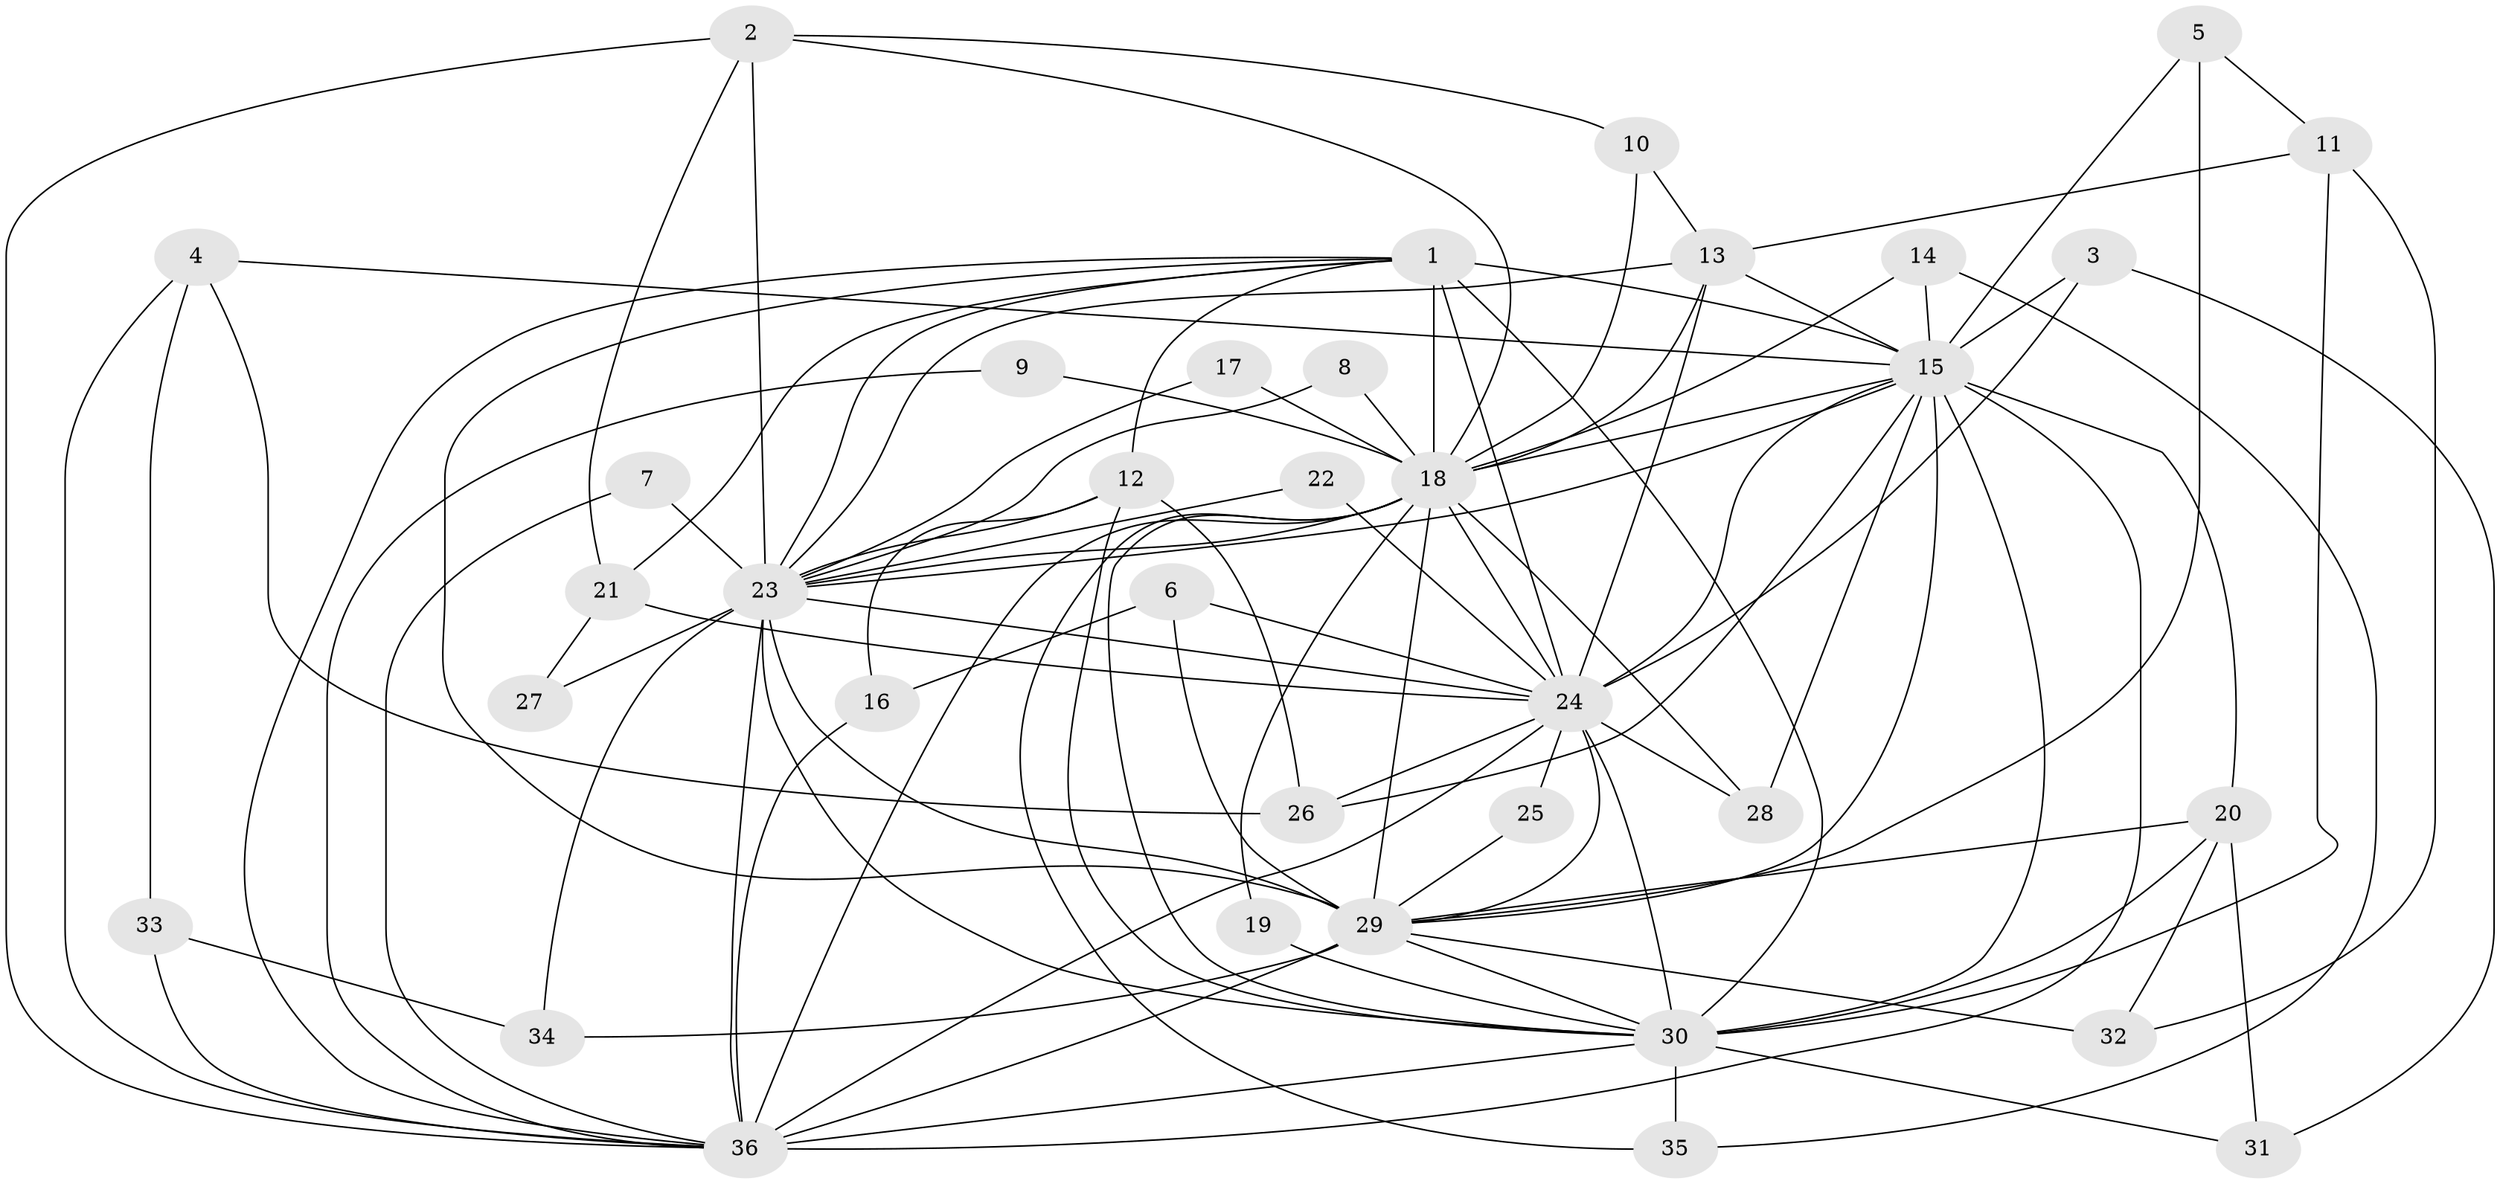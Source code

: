 // original degree distribution, {21: 0.013888888888888888, 18: 0.027777777777777776, 17: 0.013888888888888888, 11: 0.027777777777777776, 16: 0.013888888888888888, 24: 0.013888888888888888, 20: 0.013888888888888888, 19: 0.013888888888888888, 5: 0.027777777777777776, 2: 0.5138888888888888, 3: 0.20833333333333334, 4: 0.09722222222222222, 6: 0.013888888888888888}
// Generated by graph-tools (version 1.1) at 2025/01/03/09/25 03:01:24]
// undirected, 36 vertices, 100 edges
graph export_dot {
graph [start="1"]
  node [color=gray90,style=filled];
  1;
  2;
  3;
  4;
  5;
  6;
  7;
  8;
  9;
  10;
  11;
  12;
  13;
  14;
  15;
  16;
  17;
  18;
  19;
  20;
  21;
  22;
  23;
  24;
  25;
  26;
  27;
  28;
  29;
  30;
  31;
  32;
  33;
  34;
  35;
  36;
  1 -- 12 [weight=1.0];
  1 -- 15 [weight=4.0];
  1 -- 18 [weight=5.0];
  1 -- 21 [weight=1.0];
  1 -- 23 [weight=4.0];
  1 -- 24 [weight=3.0];
  1 -- 29 [weight=2.0];
  1 -- 30 [weight=3.0];
  1 -- 36 [weight=2.0];
  2 -- 10 [weight=1.0];
  2 -- 18 [weight=1.0];
  2 -- 21 [weight=1.0];
  2 -- 23 [weight=1.0];
  2 -- 36 [weight=1.0];
  3 -- 15 [weight=1.0];
  3 -- 24 [weight=1.0];
  3 -- 31 [weight=1.0];
  4 -- 15 [weight=1.0];
  4 -- 26 [weight=1.0];
  4 -- 33 [weight=1.0];
  4 -- 36 [weight=1.0];
  5 -- 11 [weight=1.0];
  5 -- 15 [weight=1.0];
  5 -- 29 [weight=1.0];
  6 -- 16 [weight=1.0];
  6 -- 24 [weight=1.0];
  6 -- 29 [weight=1.0];
  7 -- 23 [weight=1.0];
  7 -- 36 [weight=1.0];
  8 -- 18 [weight=1.0];
  8 -- 23 [weight=1.0];
  9 -- 18 [weight=1.0];
  9 -- 36 [weight=1.0];
  10 -- 13 [weight=1.0];
  10 -- 18 [weight=1.0];
  11 -- 13 [weight=1.0];
  11 -- 30 [weight=1.0];
  11 -- 32 [weight=1.0];
  12 -- 16 [weight=1.0];
  12 -- 23 [weight=1.0];
  12 -- 26 [weight=1.0];
  12 -- 30 [weight=1.0];
  13 -- 15 [weight=1.0];
  13 -- 18 [weight=1.0];
  13 -- 23 [weight=1.0];
  13 -- 24 [weight=1.0];
  14 -- 15 [weight=1.0];
  14 -- 18 [weight=1.0];
  14 -- 35 [weight=1.0];
  15 -- 18 [weight=2.0];
  15 -- 20 [weight=1.0];
  15 -- 23 [weight=1.0];
  15 -- 24 [weight=2.0];
  15 -- 26 [weight=1.0];
  15 -- 28 [weight=1.0];
  15 -- 29 [weight=1.0];
  15 -- 30 [weight=2.0];
  15 -- 36 [weight=1.0];
  16 -- 36 [weight=1.0];
  17 -- 18 [weight=1.0];
  17 -- 23 [weight=1.0];
  18 -- 19 [weight=1.0];
  18 -- 23 [weight=2.0];
  18 -- 24 [weight=2.0];
  18 -- 28 [weight=1.0];
  18 -- 29 [weight=2.0];
  18 -- 30 [weight=2.0];
  18 -- 35 [weight=1.0];
  18 -- 36 [weight=2.0];
  19 -- 30 [weight=2.0];
  20 -- 29 [weight=1.0];
  20 -- 30 [weight=1.0];
  20 -- 31 [weight=2.0];
  20 -- 32 [weight=1.0];
  21 -- 24 [weight=1.0];
  21 -- 27 [weight=1.0];
  22 -- 23 [weight=1.0];
  22 -- 24 [weight=2.0];
  23 -- 24 [weight=1.0];
  23 -- 27 [weight=2.0];
  23 -- 29 [weight=3.0];
  23 -- 30 [weight=1.0];
  23 -- 34 [weight=2.0];
  23 -- 36 [weight=1.0];
  24 -- 25 [weight=1.0];
  24 -- 26 [weight=1.0];
  24 -- 28 [weight=1.0];
  24 -- 29 [weight=1.0];
  24 -- 30 [weight=1.0];
  24 -- 36 [weight=1.0];
  25 -- 29 [weight=1.0];
  29 -- 30 [weight=1.0];
  29 -- 32 [weight=1.0];
  29 -- 34 [weight=1.0];
  29 -- 36 [weight=3.0];
  30 -- 31 [weight=1.0];
  30 -- 35 [weight=1.0];
  30 -- 36 [weight=1.0];
  33 -- 34 [weight=1.0];
  33 -- 36 [weight=1.0];
}

